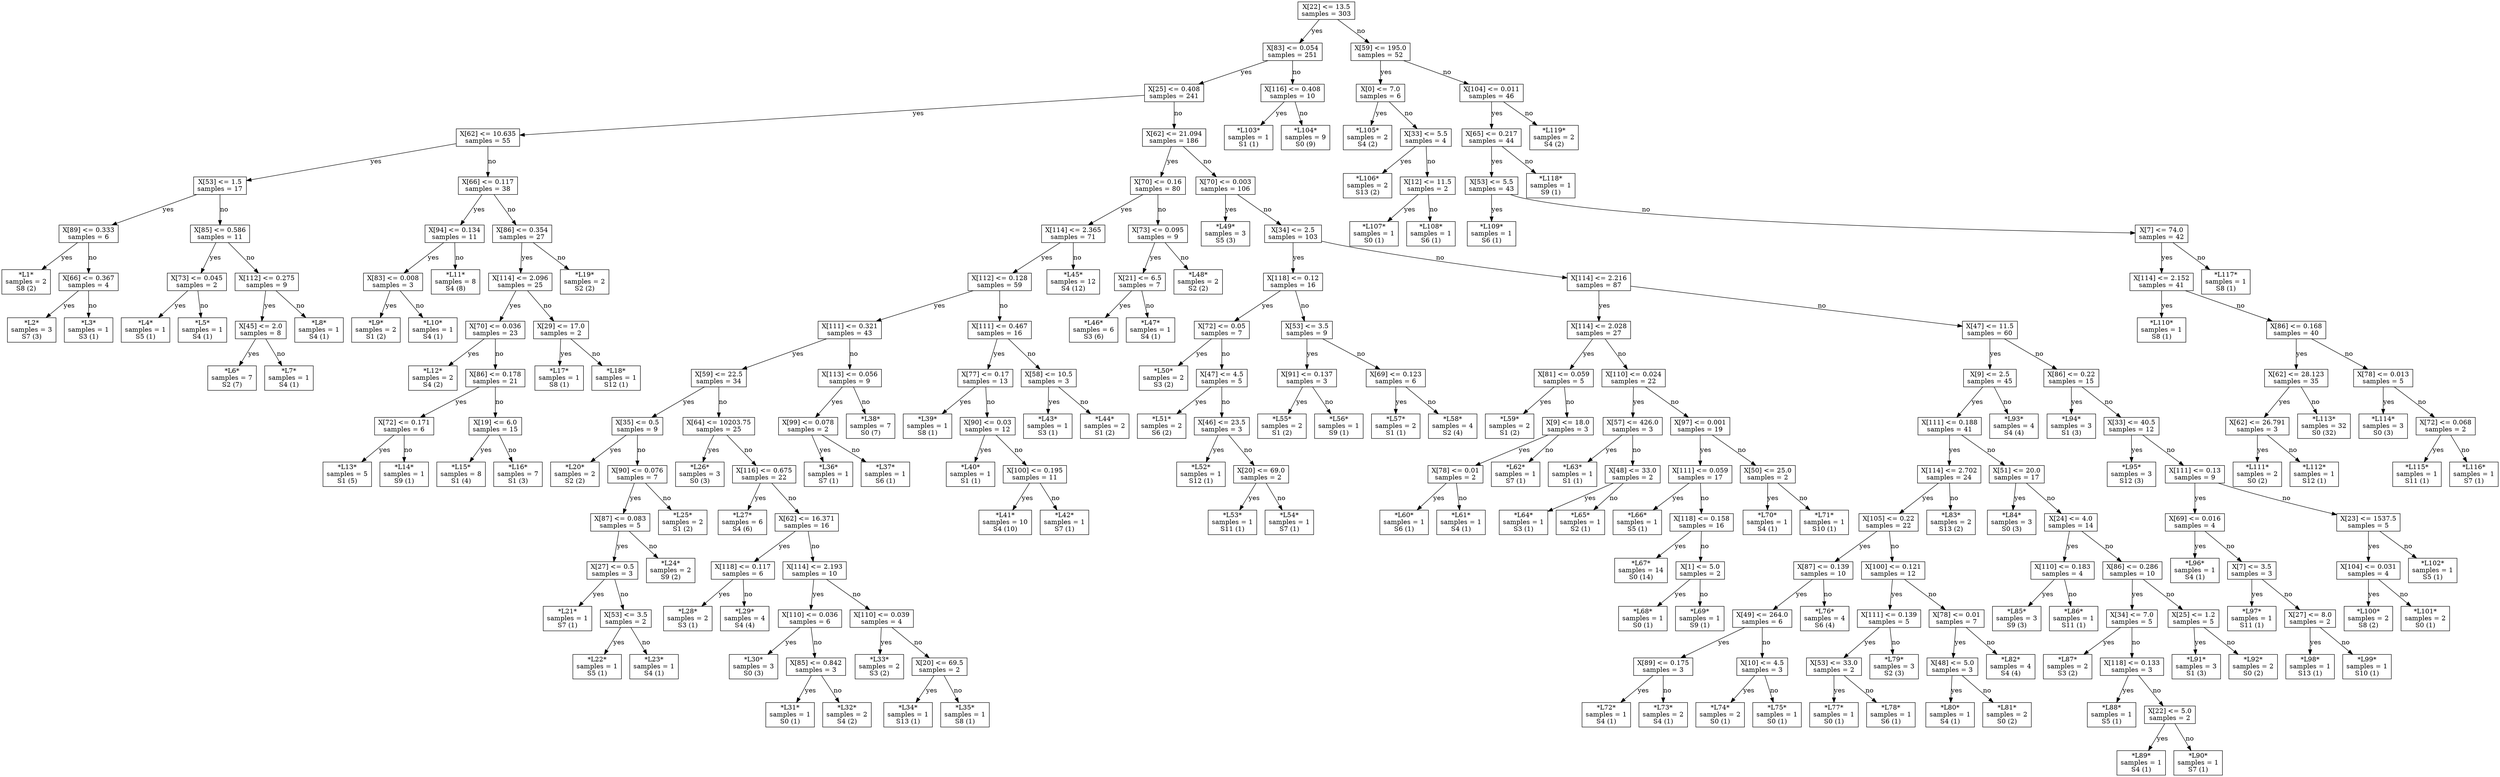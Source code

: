 digraph Tree {
node [shape=box] ;
0 [label="X[22] <= 13.5\nsamples = 303\n"] ;
1 [label="X[83] <= 0.054\nsamples = 251\n"] ;
0 -> 1 [label="yes"];
2 [label="X[25] <= 0.408\nsamples = 241\n"] ;
1 -> 2 [label="yes"];
3 [label="X[62] <= 10.635\nsamples = 55\n"] ;
2 -> 3 [label="yes"];
4 [label="X[53] <= 1.5\nsamples = 17\n"] ;
3 -> 4 [label="yes"];
5 [label="X[89] <= 0.333\nsamples = 6\n"] ;
4 -> 5 [label="yes"];
6 [label="*L1*\nsamples = 2\nS8 (2)\n"] ;
5 -> 6 [label="yes"];
7 [label="X[66] <= 0.367\nsamples = 4\n"] ;
5 -> 7 [label="no"];
8 [label="*L2*\nsamples = 3\nS7 (3)\n"] ;
7 -> 8 [label="yes"];
9 [label="*L3*\nsamples = 1\nS3 (1)\n"] ;
7 -> 9 [label="no"];
10 [label="X[85] <= 0.586\nsamples = 11\n"] ;
4 -> 10 [label="no"];
11 [label="X[73] <= 0.045\nsamples = 2\n"] ;
10 -> 11 [label="yes"];
12 [label="*L4*\nsamples = 1\nS5 (1)\n"] ;
11 -> 12 [label="yes"];
13 [label="*L5*\nsamples = 1\nS4 (1)\n"] ;
11 -> 13 [label="no"];
14 [label="X[112] <= 0.275\nsamples = 9\n"] ;
10 -> 14 [label="no"];
15 [label="X[45] <= 2.0\nsamples = 8\n"] ;
14 -> 15 [label="yes"];
16 [label="*L6*\nsamples = 7\nS2 (7)\n"] ;
15 -> 16 [label="yes"];
17 [label="*L7*\nsamples = 1\nS4 (1)\n"] ;
15 -> 17 [label="no"];
18 [label="*L8*\nsamples = 1\nS4 (1)\n"] ;
14 -> 18 [label="no"];
19 [label="X[66] <= 0.117\nsamples = 38\n"] ;
3 -> 19 [label="no"];
20 [label="X[94] <= 0.134\nsamples = 11\n"] ;
19 -> 20 [label="yes"];
21 [label="X[83] <= 0.008\nsamples = 3\n"] ;
20 -> 21 [label="yes"];
22 [label="*L9*\nsamples = 2\nS1 (2)\n"] ;
21 -> 22 [label="yes"];
23 [label="*L10*\nsamples = 1\nS4 (1)\n"] ;
21 -> 23 [label="no"];
24 [label="*L11*\nsamples = 8\nS4 (8)\n"] ;
20 -> 24 [label="no"];
25 [label="X[86] <= 0.354\nsamples = 27\n"] ;
19 -> 25 [label="no"];
26 [label="X[114] <= 2.096\nsamples = 25\n"] ;
25 -> 26 [label="yes"];
27 [label="X[70] <= 0.036\nsamples = 23\n"] ;
26 -> 27 [label="yes"];
28 [label="*L12*\nsamples = 2\nS4 (2)\n"] ;
27 -> 28 [label="yes"];
29 [label="X[86] <= 0.178\nsamples = 21\n"] ;
27 -> 29 [label="no"];
30 [label="X[72] <= 0.171\nsamples = 6\n"] ;
29 -> 30 [label="yes"];
31 [label="*L13*\nsamples = 5\nS1 (5)\n"] ;
30 -> 31 [label="yes"];
32 [label="*L14*\nsamples = 1\nS9 (1)\n"] ;
30 -> 32 [label="no"];
33 [label="X[19] <= 6.0\nsamples = 15\n"] ;
29 -> 33 [label="no"];
34 [label="*L15*\nsamples = 8\nS1 (4)\n"] ;
33 -> 34 [label="yes"];
35 [label="*L16*\nsamples = 7\nS1 (3)\n"] ;
33 -> 35 [label="no"];
36 [label="X[29] <= 17.0\nsamples = 2\n"] ;
26 -> 36 [label="no"];
37 [label="*L17*\nsamples = 1\nS8 (1)\n"] ;
36 -> 37 [label="yes"];
38 [label="*L18*\nsamples = 1\nS12 (1)\n"] ;
36 -> 38 [label="no"];
39 [label="*L19*\nsamples = 2\nS2 (2)\n"] ;
25 -> 39 [label="no"];
40 [label="X[62] <= 21.094\nsamples = 186\n"] ;
2 -> 40 [label="no"];
41 [label="X[70] <= 0.16\nsamples = 80\n"] ;
40 -> 41 [label="yes"];
42 [label="X[114] <= 2.365\nsamples = 71\n"] ;
41 -> 42 [label="yes"];
43 [label="X[112] <= 0.128\nsamples = 59\n"] ;
42 -> 43 [label="yes"];
44 [label="X[111] <= 0.321\nsamples = 43\n"] ;
43 -> 44 [label="yes"];
45 [label="X[59] <= 22.5\nsamples = 34\n"] ;
44 -> 45 [label="yes"];
46 [label="X[35] <= 0.5\nsamples = 9\n"] ;
45 -> 46 [label="yes"];
47 [label="*L20*\nsamples = 2\nS2 (2)\n"] ;
46 -> 47 [label="yes"];
48 [label="X[90] <= 0.076\nsamples = 7\n"] ;
46 -> 48 [label="no"];
49 [label="X[87] <= 0.083\nsamples = 5\n"] ;
48 -> 49 [label="yes"];
50 [label="X[27] <= 0.5\nsamples = 3\n"] ;
49 -> 50 [label="yes"];
51 [label="*L21*\nsamples = 1\nS7 (1)\n"] ;
50 -> 51 [label="yes"];
52 [label="X[53] <= 3.5\nsamples = 2\n"] ;
50 -> 52 [label="no"];
53 [label="*L22*\nsamples = 1\nS5 (1)\n"] ;
52 -> 53 [label="yes"];
54 [label="*L23*\nsamples = 1\nS4 (1)\n"] ;
52 -> 54 [label="no"];
55 [label="*L24*\nsamples = 2\nS9 (2)\n"] ;
49 -> 55 [label="no"];
56 [label="*L25*\nsamples = 2\nS1 (2)\n"] ;
48 -> 56 [label="no"];
57 [label="X[64] <= 10203.75\nsamples = 25\n"] ;
45 -> 57 [label="no"];
58 [label="*L26*\nsamples = 3\nS0 (3)\n"] ;
57 -> 58 [label="yes"];
59 [label="X[116] <= 0.675\nsamples = 22\n"] ;
57 -> 59 [label="no"];
60 [label="*L27*\nsamples = 6\nS4 (6)\n"] ;
59 -> 60 [label="yes"];
61 [label="X[62] <= 16.371\nsamples = 16\n"] ;
59 -> 61 [label="no"];
62 [label="X[118] <= 0.117\nsamples = 6\n"] ;
61 -> 62 [label="yes"];
63 [label="*L28*\nsamples = 2\nS3 (1)\n"] ;
62 -> 63 [label="yes"];
64 [label="*L29*\nsamples = 4\nS4 (4)\n"] ;
62 -> 64 [label="no"];
65 [label="X[114] <= 2.193\nsamples = 10\n"] ;
61 -> 65 [label="no"];
66 [label="X[110] <= 0.036\nsamples = 6\n"] ;
65 -> 66 [label="yes"];
67 [label="*L30*\nsamples = 3\nS0 (3)\n"] ;
66 -> 67 [label="yes"];
68 [label="X[85] <= 0.842\nsamples = 3\n"] ;
66 -> 68 [label="no"];
69 [label="*L31*\nsamples = 1\nS0 (1)\n"] ;
68 -> 69 [label="yes"];
70 [label="*L32*\nsamples = 2\nS4 (2)\n"] ;
68 -> 70 [label="no"];
71 [label="X[110] <= 0.039\nsamples = 4\n"] ;
65 -> 71 [label="no"];
72 [label="*L33*\nsamples = 2\nS3 (2)\n"] ;
71 -> 72 [label="yes"];
73 [label="X[20] <= 69.5\nsamples = 2\n"] ;
71 -> 73 [label="no"];
74 [label="*L34*\nsamples = 1\nS13 (1)\n"] ;
73 -> 74 [label="yes"];
75 [label="*L35*\nsamples = 1\nS8 (1)\n"] ;
73 -> 75 [label="no"];
76 [label="X[113] <= 0.056\nsamples = 9\n"] ;
44 -> 76 [label="no"];
77 [label="X[99] <= 0.078\nsamples = 2\n"] ;
76 -> 77 [label="yes"];
78 [label="*L36*\nsamples = 1\nS7 (1)\n"] ;
77 -> 78 [label="yes"];
79 [label="*L37*\nsamples = 1\nS6 (1)\n"] ;
77 -> 79 [label="no"];
80 [label="*L38*\nsamples = 7\nS0 (7)\n"] ;
76 -> 80 [label="no"];
81 [label="X[111] <= 0.467\nsamples = 16\n"] ;
43 -> 81 [label="no"];
82 [label="X[77] <= 0.17\nsamples = 13\n"] ;
81 -> 82 [label="yes"];
83 [label="*L39*\nsamples = 1\nS8 (1)\n"] ;
82 -> 83 [label="yes"];
84 [label="X[90] <= 0.03\nsamples = 12\n"] ;
82 -> 84 [label="no"];
85 [label="*L40*\nsamples = 1\nS1 (1)\n"] ;
84 -> 85 [label="yes"];
86 [label="X[100] <= 0.195\nsamples = 11\n"] ;
84 -> 86 [label="no"];
87 [label="*L41*\nsamples = 10\nS4 (10)\n"] ;
86 -> 87 [label="yes"];
88 [label="*L42*\nsamples = 1\nS7 (1)\n"] ;
86 -> 88 [label="no"];
89 [label="X[58] <= 10.5\nsamples = 3\n"] ;
81 -> 89 [label="no"];
90 [label="*L43*\nsamples = 1\nS3 (1)\n"] ;
89 -> 90 [label="yes"];
91 [label="*L44*\nsamples = 2\nS1 (2)\n"] ;
89 -> 91 [label="no"];
92 [label="*L45*\nsamples = 12\nS4 (12)\n"] ;
42 -> 92 [label="no"];
93 [label="X[73] <= 0.095\nsamples = 9\n"] ;
41 -> 93 [label="no"];
94 [label="X[21] <= 6.5\nsamples = 7\n"] ;
93 -> 94 [label="yes"];
95 [label="*L46*\nsamples = 6\nS3 (6)\n"] ;
94 -> 95 [label="yes"];
96 [label="*L47*\nsamples = 1\nS4 (1)\n"] ;
94 -> 96 [label="no"];
97 [label="*L48*\nsamples = 2\nS2 (2)\n"] ;
93 -> 97 [label="no"];
98 [label="X[70] <= 0.003\nsamples = 106\n"] ;
40 -> 98 [label="no"];
99 [label="*L49*\nsamples = 3\nS5 (3)\n"] ;
98 -> 99 [label="yes"];
100 [label="X[34] <= 2.5\nsamples = 103\n"] ;
98 -> 100 [label="no"];
101 [label="X[118] <= 0.12\nsamples = 16\n"] ;
100 -> 101 [label="yes"];
102 [label="X[72] <= 0.05\nsamples = 7\n"] ;
101 -> 102 [label="yes"];
103 [label="*L50*\nsamples = 2\nS3 (2)\n"] ;
102 -> 103 [label="yes"];
104 [label="X[47] <= 4.5\nsamples = 5\n"] ;
102 -> 104 [label="no"];
105 [label="*L51*\nsamples = 2\nS6 (2)\n"] ;
104 -> 105 [label="yes"];
106 [label="X[46] <= 23.5\nsamples = 3\n"] ;
104 -> 106 [label="no"];
107 [label="*L52*\nsamples = 1\nS12 (1)\n"] ;
106 -> 107 [label="yes"];
108 [label="X[20] <= 69.0\nsamples = 2\n"] ;
106 -> 108 [label="no"];
109 [label="*L53*\nsamples = 1\nS11 (1)\n"] ;
108 -> 109 [label="yes"];
110 [label="*L54*\nsamples = 1\nS7 (1)\n"] ;
108 -> 110 [label="no"];
111 [label="X[53] <= 3.5\nsamples = 9\n"] ;
101 -> 111 [label="no"];
112 [label="X[91] <= 0.137\nsamples = 3\n"] ;
111 -> 112 [label="yes"];
113 [label="*L55*\nsamples = 2\nS1 (2)\n"] ;
112 -> 113 [label="yes"];
114 [label="*L56*\nsamples = 1\nS9 (1)\n"] ;
112 -> 114 [label="no"];
115 [label="X[69] <= 0.123\nsamples = 6\n"] ;
111 -> 115 [label="no"];
116 [label="*L57*\nsamples = 2\nS1 (1)\n"] ;
115 -> 116 [label="yes"];
117 [label="*L58*\nsamples = 4\nS2 (4)\n"] ;
115 -> 117 [label="no"];
118 [label="X[114] <= 2.216\nsamples = 87\n"] ;
100 -> 118 [label="no"];
119 [label="X[114] <= 2.028\nsamples = 27\n"] ;
118 -> 119 [label="yes"];
120 [label="X[81] <= 0.059\nsamples = 5\n"] ;
119 -> 120 [label="yes"];
121 [label="*L59*\nsamples = 2\nS1 (2)\n"] ;
120 -> 121 [label="yes"];
122 [label="X[9] <= 18.0\nsamples = 3\n"] ;
120 -> 122 [label="no"];
123 [label="X[78] <= 0.01\nsamples = 2\n"] ;
122 -> 123 [label="yes"];
124 [label="*L60*\nsamples = 1\nS6 (1)\n"] ;
123 -> 124 [label="yes"];
125 [label="*L61*\nsamples = 1\nS4 (1)\n"] ;
123 -> 125 [label="no"];
126 [label="*L62*\nsamples = 1\nS7 (1)\n"] ;
122 -> 126 [label="no"];
127 [label="X[110] <= 0.024\nsamples = 22\n"] ;
119 -> 127 [label="no"];
128 [label="X[57] <= 426.0\nsamples = 3\n"] ;
127 -> 128 [label="yes"];
129 [label="*L63*\nsamples = 1\nS1 (1)\n"] ;
128 -> 129 [label="yes"];
130 [label="X[48] <= 33.0\nsamples = 2\n"] ;
128 -> 130 [label="no"];
131 [label="*L64*\nsamples = 1\nS3 (1)\n"] ;
130 -> 131 [label="yes"];
132 [label="*L65*\nsamples = 1\nS2 (1)\n"] ;
130 -> 132 [label="no"];
133 [label="X[97] <= 0.001\nsamples = 19\n"] ;
127 -> 133 [label="no"];
134 [label="X[111] <= 0.059\nsamples = 17\n"] ;
133 -> 134 [label="yes"];
135 [label="*L66*\nsamples = 1\nS5 (1)\n"] ;
134 -> 135 [label="yes"];
136 [label="X[118] <= 0.158\nsamples = 16\n"] ;
134 -> 136 [label="no"];
137 [label="*L67*\nsamples = 14\nS0 (14)\n"] ;
136 -> 137 [label="yes"];
138 [label="X[1] <= 5.0\nsamples = 2\n"] ;
136 -> 138 [label="no"];
139 [label="*L68*\nsamples = 1\nS0 (1)\n"] ;
138 -> 139 [label="yes"];
140 [label="*L69*\nsamples = 1\nS9 (1)\n"] ;
138 -> 140 [label="no"];
141 [label="X[50] <= 25.0\nsamples = 2\n"] ;
133 -> 141 [label="no"];
142 [label="*L70*\nsamples = 1\nS4 (1)\n"] ;
141 -> 142 [label="yes"];
143 [label="*L71*\nsamples = 1\nS10 (1)\n"] ;
141 -> 143 [label="no"];
144 [label="X[47] <= 11.5\nsamples = 60\n"] ;
118 -> 144 [label="no"];
145 [label="X[9] <= 2.5\nsamples = 45\n"] ;
144 -> 145 [label="yes"];
146 [label="X[111] <= 0.188\nsamples = 41\n"] ;
145 -> 146 [label="yes"];
147 [label="X[114] <= 2.702\nsamples = 24\n"] ;
146 -> 147 [label="yes"];
148 [label="X[105] <= 0.22\nsamples = 22\n"] ;
147 -> 148 [label="yes"];
149 [label="X[87] <= 0.139\nsamples = 10\n"] ;
148 -> 149 [label="yes"];
150 [label="X[49] <= 264.0\nsamples = 6\n"] ;
149 -> 150 [label="yes"];
151 [label="X[89] <= 0.175\nsamples = 3\n"] ;
150 -> 151 [label="yes"];
152 [label="*L72*\nsamples = 1\nS4 (1)\n"] ;
151 -> 152 [label="yes"];
153 [label="*L73*\nsamples = 2\nS4 (1)\n"] ;
151 -> 153 [label="no"];
154 [label="X[10] <= 4.5\nsamples = 3\n"] ;
150 -> 154 [label="no"];
155 [label="*L74*\nsamples = 2\nS0 (1)\n"] ;
154 -> 155 [label="yes"];
156 [label="*L75*\nsamples = 1\nS0 (1)\n"] ;
154 -> 156 [label="no"];
157 [label="*L76*\nsamples = 4\nS6 (4)\n"] ;
149 -> 157 [label="no"];
158 [label="X[100] <= 0.121\nsamples = 12\n"] ;
148 -> 158 [label="no"];
159 [label="X[111] <= 0.139\nsamples = 5\n"] ;
158 -> 159 [label="yes"];
160 [label="X[53] <= 33.0\nsamples = 2\n"] ;
159 -> 160 [label="yes"];
161 [label="*L77*\nsamples = 1\nS0 (1)\n"] ;
160 -> 161 [label="yes"];
162 [label="*L78*\nsamples = 1\nS6 (1)\n"] ;
160 -> 162 [label="no"];
163 [label="*L79*\nsamples = 3\nS2 (3)\n"] ;
159 -> 163 [label="no"];
164 [label="X[78] <= 0.01\nsamples = 7\n"] ;
158 -> 164 [label="no"];
165 [label="X[48] <= 5.0\nsamples = 3\n"] ;
164 -> 165 [label="yes"];
166 [label="*L80*\nsamples = 1\nS4 (1)\n"] ;
165 -> 166 [label="yes"];
167 [label="*L81*\nsamples = 2\nS0 (2)\n"] ;
165 -> 167 [label="no"];
168 [label="*L82*\nsamples = 4\nS4 (4)\n"] ;
164 -> 168 [label="no"];
169 [label="*L83*\nsamples = 2\nS13 (2)\n"] ;
147 -> 169 [label="no"];
170 [label="X[51] <= 20.0\nsamples = 17\n"] ;
146 -> 170 [label="no"];
171 [label="*L84*\nsamples = 3\nS0 (3)\n"] ;
170 -> 171 [label="yes"];
172 [label="X[24] <= 4.0\nsamples = 14\n"] ;
170 -> 172 [label="no"];
173 [label="X[110] <= 0.183\nsamples = 4\n"] ;
172 -> 173 [label="yes"];
174 [label="*L85*\nsamples = 3\nS9 (3)\n"] ;
173 -> 174 [label="yes"];
175 [label="*L86*\nsamples = 1\nS11 (1)\n"] ;
173 -> 175 [label="no"];
176 [label="X[86] <= 0.286\nsamples = 10\n"] ;
172 -> 176 [label="no"];
177 [label="X[34] <= 7.0\nsamples = 5\n"] ;
176 -> 177 [label="yes"];
178 [label="*L87*\nsamples = 2\nS3 (2)\n"] ;
177 -> 178 [label="yes"];
179 [label="X[118] <= 0.133\nsamples = 3\n"] ;
177 -> 179 [label="no"];
180 [label="*L88*\nsamples = 1\nS5 (1)\n"] ;
179 -> 180 [label="yes"];
181 [label="X[22] <= 5.0\nsamples = 2\n"] ;
179 -> 181 [label="no"];
182 [label="*L89*\nsamples = 1\nS4 (1)\n"] ;
181 -> 182 [label="yes"];
183 [label="*L90*\nsamples = 1\nS7 (1)\n"] ;
181 -> 183 [label="no"];
184 [label="X[25] <= 1.2\nsamples = 5\n"] ;
176 -> 184 [label="no"];
185 [label="*L91*\nsamples = 3\nS1 (3)\n"] ;
184 -> 185 [label="yes"];
186 [label="*L92*\nsamples = 2\nS0 (2)\n"] ;
184 -> 186 [label="no"];
187 [label="*L93*\nsamples = 4\nS4 (4)\n"] ;
145 -> 187 [label="no"];
188 [label="X[86] <= 0.22\nsamples = 15\n"] ;
144 -> 188 [label="no"];
189 [label="*L94*\nsamples = 3\nS1 (3)\n"] ;
188 -> 189 [label="yes"];
190 [label="X[33] <= 40.5\nsamples = 12\n"] ;
188 -> 190 [label="no"];
191 [label="*L95*\nsamples = 3\nS12 (3)\n"] ;
190 -> 191 [label="yes"];
192 [label="X[111] <= 0.13\nsamples = 9\n"] ;
190 -> 192 [label="no"];
193 [label="X[69] <= 0.016\nsamples = 4\n"] ;
192 -> 193 [label="yes"];
194 [label="*L96*\nsamples = 1\nS4 (1)\n"] ;
193 -> 194 [label="yes"];
195 [label="X[7] <= 3.5\nsamples = 3\n"] ;
193 -> 195 [label="no"];
196 [label="*L97*\nsamples = 1\nS11 (1)\n"] ;
195 -> 196 [label="yes"];
197 [label="X[27] <= 8.0\nsamples = 2\n"] ;
195 -> 197 [label="no"];
198 [label="*L98*\nsamples = 1\nS13 (1)\n"] ;
197 -> 198 [label="yes"];
199 [label="*L99*\nsamples = 1\nS10 (1)\n"] ;
197 -> 199 [label="no"];
200 [label="X[23] <= 1537.5\nsamples = 5\n"] ;
192 -> 200 [label="no"];
201 [label="X[104] <= 0.031\nsamples = 4\n"] ;
200 -> 201 [label="yes"];
202 [label="*L100*\nsamples = 2\nS8 (2)\n"] ;
201 -> 202 [label="yes"];
203 [label="*L101*\nsamples = 2\nS0 (1)\n"] ;
201 -> 203 [label="no"];
204 [label="*L102*\nsamples = 1\nS5 (1)\n"] ;
200 -> 204 [label="no"];
205 [label="X[116] <= 0.408\nsamples = 10\n"] ;
1 -> 205 [label="no"];
206 [label="*L103*\nsamples = 1\nS1 (1)\n"] ;
205 -> 206 [label="yes"];
207 [label="*L104*\nsamples = 9\nS0 (9)\n"] ;
205 -> 207 [label="no"];
208 [label="X[59] <= 195.0\nsamples = 52\n"] ;
0 -> 208 [label="no"];
209 [label="X[0] <= 7.0\nsamples = 6\n"] ;
208 -> 209 [label="yes"];
210 [label="*L105*\nsamples = 2\nS4 (2)\n"] ;
209 -> 210 [label="yes"];
211 [label="X[33] <= 5.5\nsamples = 4\n"] ;
209 -> 211 [label="no"];
212 [label="*L106*\nsamples = 2\nS13 (2)\n"] ;
211 -> 212 [label="yes"];
213 [label="X[12] <= 11.5\nsamples = 2\n"] ;
211 -> 213 [label="no"];
214 [label="*L107*\nsamples = 1\nS0 (1)\n"] ;
213 -> 214 [label="yes"];
215 [label="*L108*\nsamples = 1\nS6 (1)\n"] ;
213 -> 215 [label="no"];
216 [label="X[104] <= 0.011\nsamples = 46\n"] ;
208 -> 216 [label="no"];
217 [label="X[65] <= 0.217\nsamples = 44\n"] ;
216 -> 217 [label="yes"];
218 [label="X[53] <= 5.5\nsamples = 43\n"] ;
217 -> 218 [label="yes"];
219 [label="*L109*\nsamples = 1\nS6 (1)\n"] ;
218 -> 219 [label="yes"];
220 [label="X[7] <= 74.0\nsamples = 42\n"] ;
218 -> 220 [label="no"];
221 [label="X[114] <= 2.152\nsamples = 41\n"] ;
220 -> 221 [label="yes"];
222 [label="*L110*\nsamples = 1\nS8 (1)\n"] ;
221 -> 222 [label="yes"];
223 [label="X[86] <= 0.168\nsamples = 40\n"] ;
221 -> 223 [label="no"];
224 [label="X[62] <= 28.123\nsamples = 35\n"] ;
223 -> 224 [label="yes"];
225 [label="X[62] <= 26.791\nsamples = 3\n"] ;
224 -> 225 [label="yes"];
226 [label="*L111*\nsamples = 2\nS0 (2)\n"] ;
225 -> 226 [label="yes"];
227 [label="*L112*\nsamples = 1\nS12 (1)\n"] ;
225 -> 227 [label="no"];
228 [label="*L113*\nsamples = 32\nS0 (32)\n"] ;
224 -> 228 [label="no"];
229 [label="X[78] <= 0.013\nsamples = 5\n"] ;
223 -> 229 [label="no"];
230 [label="*L114*\nsamples = 3\nS0 (3)\n"] ;
229 -> 230 [label="yes"];
231 [label="X[72] <= 0.068\nsamples = 2\n"] ;
229 -> 231 [label="no"];
232 [label="*L115*\nsamples = 1\nS11 (1)\n"] ;
231 -> 232 [label="yes"];
233 [label="*L116*\nsamples = 1\nS7 (1)\n"] ;
231 -> 233 [label="no"];
234 [label="*L117*\nsamples = 1\nS8 (1)\n"] ;
220 -> 234 [label="no"];
235 [label="*L118*\nsamples = 1\nS9 (1)\n"] ;
217 -> 235 [label="no"];
236 [label="*L119*\nsamples = 2\nS4 (2)\n"] ;
216 -> 236 [label="no"];
}
